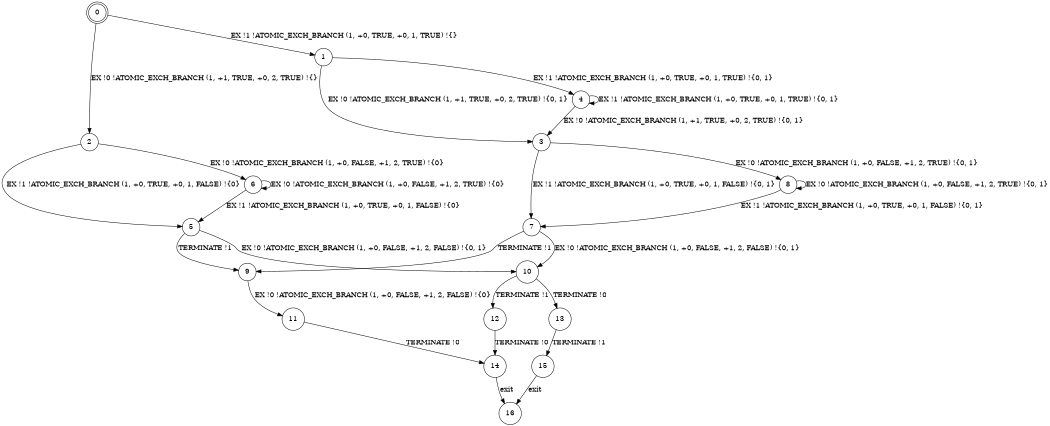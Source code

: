 digraph BCG {
size = "7, 10.5";
center = TRUE;
node [shape = circle];
0 [peripheries = 2];
0 -> 1 [label = "EX !1 !ATOMIC_EXCH_BRANCH (1, +0, TRUE, +0, 1, TRUE) !{}"];
0 -> 2 [label = "EX !0 !ATOMIC_EXCH_BRANCH (1, +1, TRUE, +0, 2, TRUE) !{}"];
1 -> 3 [label = "EX !0 !ATOMIC_EXCH_BRANCH (1, +1, TRUE, +0, 2, TRUE) !{0, 1}"];
1 -> 4 [label = "EX !1 !ATOMIC_EXCH_BRANCH (1, +0, TRUE, +0, 1, TRUE) !{0, 1}"];
2 -> 5 [label = "EX !1 !ATOMIC_EXCH_BRANCH (1, +0, TRUE, +0, 1, FALSE) !{0}"];
2 -> 6 [label = "EX !0 !ATOMIC_EXCH_BRANCH (1, +0, FALSE, +1, 2, TRUE) !{0}"];
3 -> 7 [label = "EX !1 !ATOMIC_EXCH_BRANCH (1, +0, TRUE, +0, 1, FALSE) !{0, 1}"];
3 -> 8 [label = "EX !0 !ATOMIC_EXCH_BRANCH (1, +0, FALSE, +1, 2, TRUE) !{0, 1}"];
4 -> 3 [label = "EX !0 !ATOMIC_EXCH_BRANCH (1, +1, TRUE, +0, 2, TRUE) !{0, 1}"];
4 -> 4 [label = "EX !1 !ATOMIC_EXCH_BRANCH (1, +0, TRUE, +0, 1, TRUE) !{0, 1}"];
5 -> 9 [label = "TERMINATE !1"];
5 -> 10 [label = "EX !0 !ATOMIC_EXCH_BRANCH (1, +0, FALSE, +1, 2, FALSE) !{0, 1}"];
6 -> 5 [label = "EX !1 !ATOMIC_EXCH_BRANCH (1, +0, TRUE, +0, 1, FALSE) !{0}"];
6 -> 6 [label = "EX !0 !ATOMIC_EXCH_BRANCH (1, +0, FALSE, +1, 2, TRUE) !{0}"];
7 -> 9 [label = "TERMINATE !1"];
7 -> 10 [label = "EX !0 !ATOMIC_EXCH_BRANCH (1, +0, FALSE, +1, 2, FALSE) !{0, 1}"];
8 -> 7 [label = "EX !1 !ATOMIC_EXCH_BRANCH (1, +0, TRUE, +0, 1, FALSE) !{0, 1}"];
8 -> 8 [label = "EX !0 !ATOMIC_EXCH_BRANCH (1, +0, FALSE, +1, 2, TRUE) !{0, 1}"];
9 -> 11 [label = "EX !0 !ATOMIC_EXCH_BRANCH (1, +0, FALSE, +1, 2, FALSE) !{0}"];
10 -> 12 [label = "TERMINATE !1"];
10 -> 13 [label = "TERMINATE !0"];
11 -> 14 [label = "TERMINATE !0"];
12 -> 14 [label = "TERMINATE !0"];
13 -> 15 [label = "TERMINATE !1"];
14 -> 16 [label = "exit"];
15 -> 16 [label = "exit"];
}
